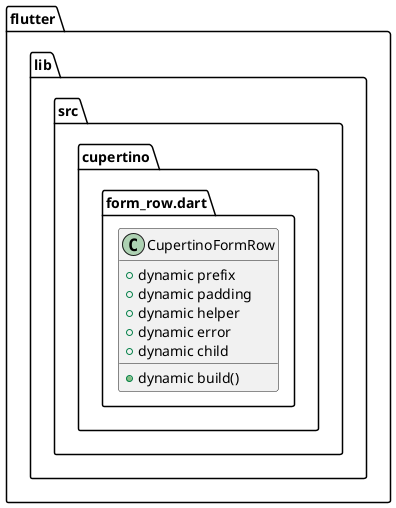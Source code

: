 @startuml
set namespaceSeparator ::

class "flutter::lib::src::cupertino::form_row.dart::CupertinoFormRow" {
  +dynamic prefix
  +dynamic padding
  +dynamic helper
  +dynamic error
  +dynamic child
  +dynamic build()
}


@enduml